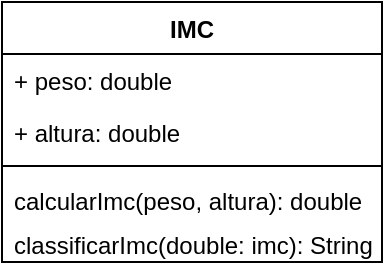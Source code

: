 <mxfile version="25.0.3">
  <diagram name="Página-1" id="Tr7G2lZ8dY9WPO5qEQTx">
    <mxGraphModel dx="424" dy="245" grid="1" gridSize="10" guides="1" tooltips="1" connect="1" arrows="1" fold="1" page="1" pageScale="1" pageWidth="827" pageHeight="1169" math="0" shadow="0">
      <root>
        <mxCell id="0" />
        <mxCell id="1" parent="0" />
        <mxCell id="d2iN7hHKRok9NYb54E2d-6" value="IMC" style="swimlane;fontStyle=1;align=center;verticalAlign=top;childLayout=stackLayout;horizontal=1;startSize=26;horizontalStack=0;resizeParent=1;resizeParentMax=0;resizeLast=0;collapsible=1;marginBottom=0;whiteSpace=wrap;html=1;" vertex="1" parent="1">
          <mxGeometry x="70" y="210" width="190" height="130" as="geometry" />
        </mxCell>
        <mxCell id="d2iN7hHKRok9NYb54E2d-7" value="+ peso: double" style="text;strokeColor=none;fillColor=none;align=left;verticalAlign=top;spacingLeft=4;spacingRight=4;overflow=hidden;rotatable=0;points=[[0,0.5],[1,0.5]];portConstraint=eastwest;whiteSpace=wrap;html=1;" vertex="1" parent="d2iN7hHKRok9NYb54E2d-6">
          <mxGeometry y="26" width="190" height="26" as="geometry" />
        </mxCell>
        <mxCell id="d2iN7hHKRok9NYb54E2d-11" value="+ altura: double" style="text;strokeColor=none;fillColor=none;align=left;verticalAlign=top;spacingLeft=4;spacingRight=4;overflow=hidden;rotatable=0;points=[[0,0.5],[1,0.5]];portConstraint=eastwest;whiteSpace=wrap;html=1;" vertex="1" parent="d2iN7hHKRok9NYb54E2d-6">
          <mxGeometry y="52" width="190" height="26" as="geometry" />
        </mxCell>
        <mxCell id="d2iN7hHKRok9NYb54E2d-8" value="" style="line;strokeWidth=1;fillColor=none;align=left;verticalAlign=middle;spacingTop=-1;spacingLeft=3;spacingRight=3;rotatable=0;labelPosition=right;points=[];portConstraint=eastwest;strokeColor=inherit;" vertex="1" parent="d2iN7hHKRok9NYb54E2d-6">
          <mxGeometry y="78" width="190" height="8" as="geometry" />
        </mxCell>
        <mxCell id="d2iN7hHKRok9NYb54E2d-9" value="calcularImc(peso, altura): double" style="text;strokeColor=none;fillColor=none;align=left;verticalAlign=top;spacingLeft=4;spacingRight=4;overflow=hidden;rotatable=0;points=[[0,0.5],[1,0.5]];portConstraint=eastwest;whiteSpace=wrap;html=1;" vertex="1" parent="d2iN7hHKRok9NYb54E2d-6">
          <mxGeometry y="86" width="190" height="22" as="geometry" />
        </mxCell>
        <mxCell id="d2iN7hHKRok9NYb54E2d-12" value="classificarImc(double: imc): String" style="text;strokeColor=none;fillColor=none;align=left;verticalAlign=top;spacingLeft=4;spacingRight=4;overflow=hidden;rotatable=0;points=[[0,0.5],[1,0.5]];portConstraint=eastwest;whiteSpace=wrap;html=1;" vertex="1" parent="d2iN7hHKRok9NYb54E2d-6">
          <mxGeometry y="108" width="190" height="22" as="geometry" />
        </mxCell>
      </root>
    </mxGraphModel>
  </diagram>
</mxfile>
